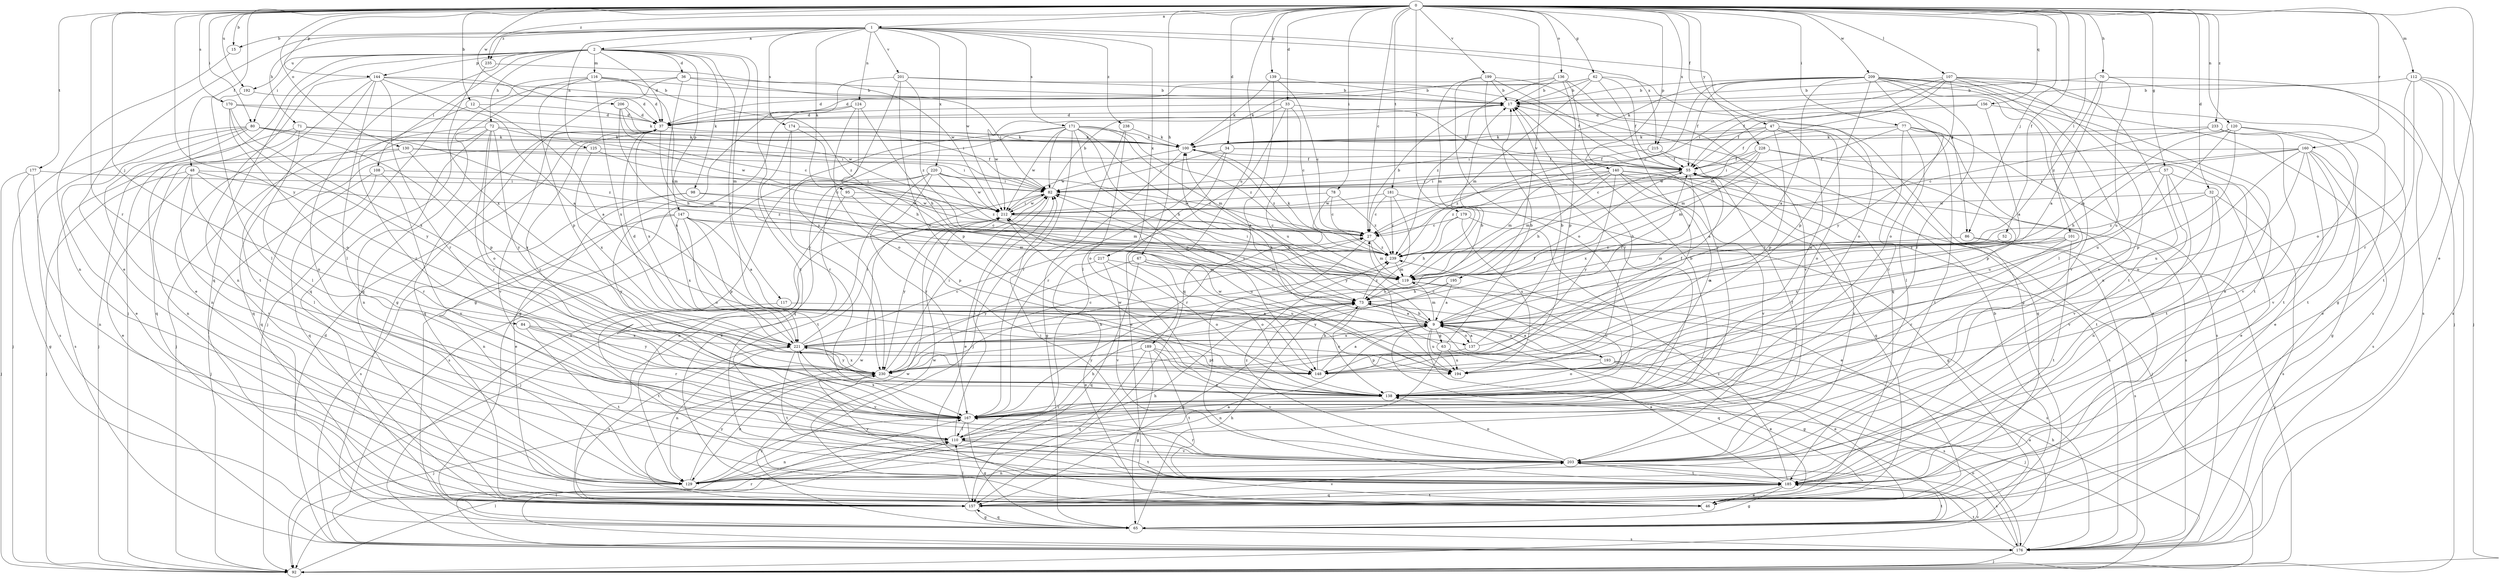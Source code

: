 strict digraph  {
0;
1;
2;
9;
12;
15;
17;
27;
32;
33;
34;
36;
37;
46;
47;
48;
52;
55;
57;
62;
63;
65;
67;
70;
71;
72;
73;
77;
78;
80;
82;
84;
86;
92;
95;
98;
100;
101;
107;
108;
110;
112;
116;
117;
119;
120;
124;
125;
129;
130;
136;
137;
138;
139;
140;
144;
147;
148;
156;
157;
160;
167;
170;
171;
174;
176;
177;
179;
181;
185;
189;
192;
193;
194;
195;
199;
201;
203;
206;
209;
212;
215;
217;
220;
221;
228;
230;
233;
235;
238;
239;
0 -> 1  [label=a];
0 -> 12  [label=b];
0 -> 15  [label=b];
0 -> 27  [label=c];
0 -> 32  [label=d];
0 -> 33  [label=d];
0 -> 34  [label=d];
0 -> 46  [label=e];
0 -> 47  [label=f];
0 -> 48  [label=f];
0 -> 52  [label=f];
0 -> 57  [label=g];
0 -> 62  [label=g];
0 -> 67  [label=h];
0 -> 70  [label=h];
0 -> 77  [label=i];
0 -> 78  [label=i];
0 -> 80  [label=i];
0 -> 84  [label=j];
0 -> 86  [label=j];
0 -> 101  [label=l];
0 -> 107  [label=l];
0 -> 112  [label=m];
0 -> 120  [label=n];
0 -> 130  [label=o];
0 -> 136  [label=o];
0 -> 139  [label=p];
0 -> 140  [label=p];
0 -> 144  [label=p];
0 -> 156  [label=q];
0 -> 160  [label=r];
0 -> 167  [label=r];
0 -> 170  [label=s];
0 -> 177  [label=t];
0 -> 179  [label=t];
0 -> 181  [label=t];
0 -> 189  [label=u];
0 -> 192  [label=u];
0 -> 195  [label=v];
0 -> 199  [label=v];
0 -> 206  [label=w];
0 -> 209  [label=w];
0 -> 215  [label=x];
0 -> 228  [label=y];
0 -> 230  [label=y];
0 -> 233  [label=z];
0 -> 235  [label=z];
1 -> 2  [label=a];
1 -> 15  [label=b];
1 -> 46  [label=e];
1 -> 71  [label=h];
1 -> 86  [label=j];
1 -> 95  [label=k];
1 -> 124  [label=n];
1 -> 125  [label=n];
1 -> 171  [label=s];
1 -> 174  [label=s];
1 -> 201  [label=v];
1 -> 212  [label=w];
1 -> 215  [label=x];
1 -> 217  [label=x];
1 -> 220  [label=x];
1 -> 235  [label=z];
1 -> 238  [label=z];
2 -> 36  [label=d];
2 -> 37  [label=d];
2 -> 72  [label=h];
2 -> 80  [label=i];
2 -> 92  [label=j];
2 -> 98  [label=k];
2 -> 108  [label=l];
2 -> 116  [label=m];
2 -> 117  [label=m];
2 -> 129  [label=n];
2 -> 137  [label=o];
2 -> 144  [label=p];
2 -> 147  [label=p];
2 -> 157  [label=q];
2 -> 185  [label=t];
2 -> 192  [label=u];
9 -> 55  [label=f];
9 -> 63  [label=g];
9 -> 65  [label=g];
9 -> 73  [label=h];
9 -> 82  [label=i];
9 -> 119  [label=m];
9 -> 137  [label=o];
9 -> 157  [label=q];
9 -> 193  [label=u];
9 -> 194  [label=u];
9 -> 221  [label=x];
12 -> 9  [label=a];
12 -> 37  [label=d];
12 -> 167  [label=r];
15 -> 129  [label=n];
17 -> 37  [label=d];
27 -> 17  [label=b];
27 -> 119  [label=m];
27 -> 185  [label=t];
27 -> 239  [label=z];
32 -> 129  [label=n];
32 -> 176  [label=s];
32 -> 203  [label=v];
32 -> 212  [label=w];
32 -> 239  [label=z];
33 -> 27  [label=c];
33 -> 37  [label=d];
33 -> 55  [label=f];
33 -> 110  [label=l];
33 -> 194  [label=u];
33 -> 212  [label=w];
34 -> 46  [label=e];
34 -> 55  [label=f];
34 -> 82  [label=i];
34 -> 167  [label=r];
36 -> 17  [label=b];
36 -> 65  [label=g];
36 -> 82  [label=i];
36 -> 157  [label=q];
36 -> 194  [label=u];
37 -> 100  [label=k];
37 -> 119  [label=m];
37 -> 157  [label=q];
37 -> 167  [label=r];
37 -> 203  [label=v];
37 -> 221  [label=x];
46 -> 212  [label=w];
47 -> 55  [label=f];
47 -> 82  [label=i];
47 -> 100  [label=k];
47 -> 138  [label=o];
47 -> 148  [label=p];
47 -> 157  [label=q];
47 -> 194  [label=u];
48 -> 46  [label=e];
48 -> 82  [label=i];
48 -> 92  [label=j];
48 -> 110  [label=l];
48 -> 167  [label=r];
48 -> 203  [label=v];
48 -> 239  [label=z];
52 -> 119  [label=m];
52 -> 239  [label=z];
55 -> 82  [label=i];
55 -> 119  [label=m];
55 -> 176  [label=s];
55 -> 203  [label=v];
55 -> 221  [label=x];
57 -> 46  [label=e];
57 -> 82  [label=i];
57 -> 185  [label=t];
57 -> 194  [label=u];
57 -> 203  [label=v];
62 -> 17  [label=b];
62 -> 37  [label=d];
62 -> 55  [label=f];
62 -> 100  [label=k];
62 -> 119  [label=m];
62 -> 138  [label=o];
62 -> 230  [label=y];
63 -> 17  [label=b];
63 -> 46  [label=e];
63 -> 100  [label=k];
63 -> 129  [label=n];
63 -> 194  [label=u];
65 -> 17  [label=b];
65 -> 73  [label=h];
65 -> 157  [label=q];
65 -> 176  [label=s];
65 -> 185  [label=t];
65 -> 212  [label=w];
67 -> 119  [label=m];
67 -> 138  [label=o];
67 -> 157  [label=q];
67 -> 194  [label=u];
67 -> 230  [label=y];
70 -> 9  [label=a];
70 -> 17  [label=b];
70 -> 92  [label=j];
70 -> 194  [label=u];
70 -> 239  [label=z];
71 -> 92  [label=j];
71 -> 100  [label=k];
71 -> 110  [label=l];
71 -> 157  [label=q];
71 -> 239  [label=z];
72 -> 82  [label=i];
72 -> 92  [label=j];
72 -> 100  [label=k];
72 -> 129  [label=n];
72 -> 138  [label=o];
72 -> 157  [label=q];
72 -> 167  [label=r];
72 -> 230  [label=y];
73 -> 9  [label=a];
73 -> 138  [label=o];
73 -> 157  [label=q];
73 -> 239  [label=z];
77 -> 46  [label=e];
77 -> 100  [label=k];
77 -> 110  [label=l];
77 -> 119  [label=m];
77 -> 167  [label=r];
77 -> 176  [label=s];
77 -> 185  [label=t];
78 -> 27  [label=c];
78 -> 167  [label=r];
78 -> 212  [label=w];
78 -> 239  [label=z];
80 -> 46  [label=e];
80 -> 92  [label=j];
80 -> 100  [label=k];
80 -> 129  [label=n];
80 -> 148  [label=p];
80 -> 176  [label=s];
80 -> 212  [label=w];
82 -> 17  [label=b];
82 -> 46  [label=e];
82 -> 92  [label=j];
82 -> 212  [label=w];
84 -> 167  [label=r];
84 -> 185  [label=t];
84 -> 221  [label=x];
84 -> 230  [label=y];
86 -> 92  [label=j];
86 -> 176  [label=s];
86 -> 239  [label=z];
92 -> 73  [label=h];
92 -> 110  [label=l];
92 -> 203  [label=v];
95 -> 129  [label=n];
95 -> 148  [label=p];
95 -> 212  [label=w];
98 -> 46  [label=e];
98 -> 119  [label=m];
98 -> 176  [label=s];
98 -> 212  [label=w];
100 -> 55  [label=f];
100 -> 65  [label=g];
100 -> 212  [label=w];
100 -> 239  [label=z];
101 -> 9  [label=a];
101 -> 167  [label=r];
101 -> 185  [label=t];
101 -> 221  [label=x];
101 -> 239  [label=z];
107 -> 17  [label=b];
107 -> 55  [label=f];
107 -> 82  [label=i];
107 -> 119  [label=m];
107 -> 129  [label=n];
107 -> 176  [label=s];
107 -> 185  [label=t];
107 -> 203  [label=v];
107 -> 230  [label=y];
108 -> 82  [label=i];
108 -> 92  [label=j];
108 -> 157  [label=q];
108 -> 203  [label=v];
110 -> 55  [label=f];
110 -> 73  [label=h];
110 -> 82  [label=i];
110 -> 129  [label=n];
110 -> 185  [label=t];
110 -> 203  [label=v];
112 -> 17  [label=b];
112 -> 92  [label=j];
112 -> 138  [label=o];
112 -> 167  [label=r];
112 -> 176  [label=s];
112 -> 185  [label=t];
116 -> 17  [label=b];
116 -> 92  [label=j];
116 -> 119  [label=m];
116 -> 148  [label=p];
116 -> 157  [label=q];
116 -> 221  [label=x];
116 -> 239  [label=z];
117 -> 9  [label=a];
117 -> 185  [label=t];
119 -> 73  [label=h];
119 -> 82  [label=i];
119 -> 138  [label=o];
119 -> 176  [label=s];
120 -> 46  [label=e];
120 -> 100  [label=k];
120 -> 119  [label=m];
120 -> 148  [label=p];
120 -> 185  [label=t];
120 -> 194  [label=u];
124 -> 37  [label=d];
124 -> 65  [label=g];
124 -> 73  [label=h];
124 -> 138  [label=o];
124 -> 148  [label=p];
125 -> 27  [label=c];
125 -> 55  [label=f];
125 -> 157  [label=q];
125 -> 221  [label=x];
129 -> 9  [label=a];
129 -> 73  [label=h];
129 -> 167  [label=r];
129 -> 230  [label=y];
130 -> 55  [label=f];
130 -> 82  [label=i];
130 -> 129  [label=n];
130 -> 176  [label=s];
130 -> 221  [label=x];
136 -> 17  [label=b];
136 -> 37  [label=d];
136 -> 65  [label=g];
136 -> 148  [label=p];
136 -> 167  [label=r];
136 -> 239  [label=z];
137 -> 9  [label=a];
137 -> 17  [label=b];
137 -> 55  [label=f];
137 -> 148  [label=p];
138 -> 167  [label=r];
138 -> 212  [label=w];
139 -> 17  [label=b];
139 -> 27  [label=c];
139 -> 100  [label=k];
139 -> 157  [label=q];
140 -> 73  [label=h];
140 -> 82  [label=i];
140 -> 92  [label=j];
140 -> 119  [label=m];
140 -> 138  [label=o];
140 -> 157  [label=q];
140 -> 176  [label=s];
140 -> 203  [label=v];
140 -> 230  [label=y];
140 -> 239  [label=z];
144 -> 9  [label=a];
144 -> 17  [label=b];
144 -> 37  [label=d];
144 -> 46  [label=e];
144 -> 110  [label=l];
144 -> 129  [label=n];
144 -> 167  [label=r];
144 -> 185  [label=t];
147 -> 9  [label=a];
147 -> 27  [label=c];
147 -> 119  [label=m];
147 -> 129  [label=n];
147 -> 138  [label=o];
147 -> 148  [label=p];
147 -> 221  [label=x];
147 -> 230  [label=y];
148 -> 9  [label=a];
148 -> 73  [label=h];
156 -> 9  [label=a];
156 -> 37  [label=d];
156 -> 55  [label=f];
156 -> 185  [label=t];
157 -> 65  [label=g];
157 -> 110  [label=l];
157 -> 185  [label=t];
157 -> 203  [label=v];
157 -> 212  [label=w];
157 -> 221  [label=x];
160 -> 46  [label=e];
160 -> 55  [label=f];
160 -> 65  [label=g];
160 -> 73  [label=h];
160 -> 138  [label=o];
160 -> 176  [label=s];
160 -> 194  [label=u];
160 -> 203  [label=v];
160 -> 212  [label=w];
167 -> 17  [label=b];
167 -> 65  [label=g];
167 -> 110  [label=l];
167 -> 221  [label=x];
170 -> 37  [label=d];
170 -> 100  [label=k];
170 -> 138  [label=o];
170 -> 221  [label=x];
170 -> 230  [label=y];
171 -> 9  [label=a];
171 -> 73  [label=h];
171 -> 82  [label=i];
171 -> 92  [label=j];
171 -> 100  [label=k];
171 -> 119  [label=m];
171 -> 148  [label=p];
171 -> 157  [label=q];
171 -> 176  [label=s];
171 -> 212  [label=w];
171 -> 239  [label=z];
174 -> 73  [label=h];
174 -> 100  [label=k];
174 -> 167  [label=r];
174 -> 230  [label=y];
176 -> 9  [label=a];
176 -> 37  [label=d];
176 -> 92  [label=j];
176 -> 110  [label=l];
176 -> 138  [label=o];
176 -> 167  [label=r];
176 -> 185  [label=t];
177 -> 65  [label=g];
177 -> 82  [label=i];
177 -> 92  [label=j];
177 -> 129  [label=n];
179 -> 27  [label=c];
179 -> 46  [label=e];
179 -> 73  [label=h];
179 -> 194  [label=u];
181 -> 27  [label=c];
181 -> 65  [label=g];
181 -> 212  [label=w];
181 -> 230  [label=y];
181 -> 239  [label=z];
185 -> 9  [label=a];
185 -> 46  [label=e];
185 -> 65  [label=g];
185 -> 82  [label=i];
185 -> 157  [label=q];
185 -> 230  [label=y];
185 -> 239  [label=z];
189 -> 65  [label=g];
189 -> 148  [label=p];
189 -> 157  [label=q];
189 -> 185  [label=t];
189 -> 203  [label=v];
189 -> 230  [label=y];
192 -> 37  [label=d];
192 -> 110  [label=l];
193 -> 9  [label=a];
193 -> 27  [label=c];
193 -> 46  [label=e];
193 -> 92  [label=j];
193 -> 100  [label=k];
193 -> 138  [label=o];
193 -> 176  [label=s];
194 -> 17  [label=b];
194 -> 212  [label=w];
195 -> 9  [label=a];
195 -> 73  [label=h];
195 -> 230  [label=y];
199 -> 17  [label=b];
199 -> 119  [label=m];
199 -> 138  [label=o];
199 -> 157  [label=q];
199 -> 167  [label=r];
199 -> 203  [label=v];
201 -> 17  [label=b];
201 -> 55  [label=f];
201 -> 65  [label=g];
201 -> 194  [label=u];
201 -> 230  [label=y];
201 -> 239  [label=z];
203 -> 129  [label=n];
203 -> 138  [label=o];
203 -> 167  [label=r];
203 -> 176  [label=s];
203 -> 185  [label=t];
203 -> 239  [label=z];
206 -> 27  [label=c];
206 -> 37  [label=d];
206 -> 73  [label=h];
206 -> 82  [label=i];
206 -> 212  [label=w];
209 -> 9  [label=a];
209 -> 17  [label=b];
209 -> 27  [label=c];
209 -> 46  [label=e];
209 -> 55  [label=f];
209 -> 65  [label=g];
209 -> 100  [label=k];
209 -> 110  [label=l];
209 -> 138  [label=o];
209 -> 148  [label=p];
209 -> 167  [label=r];
209 -> 176  [label=s];
209 -> 203  [label=v];
212 -> 27  [label=c];
212 -> 82  [label=i];
212 -> 194  [label=u];
212 -> 230  [label=y];
215 -> 9  [label=a];
215 -> 55  [label=f];
215 -> 239  [label=z];
217 -> 46  [label=e];
217 -> 119  [label=m];
217 -> 138  [label=o];
217 -> 203  [label=v];
220 -> 27  [label=c];
220 -> 46  [label=e];
220 -> 82  [label=i];
220 -> 167  [label=r];
220 -> 176  [label=s];
220 -> 185  [label=t];
220 -> 212  [label=w];
220 -> 239  [label=z];
221 -> 17  [label=b];
221 -> 27  [label=c];
221 -> 37  [label=d];
221 -> 55  [label=f];
221 -> 73  [label=h];
221 -> 82  [label=i];
221 -> 129  [label=n];
221 -> 185  [label=t];
221 -> 203  [label=v];
221 -> 230  [label=y];
228 -> 27  [label=c];
228 -> 55  [label=f];
228 -> 82  [label=i];
228 -> 119  [label=m];
228 -> 148  [label=p];
228 -> 185  [label=t];
230 -> 27  [label=c];
230 -> 82  [label=i];
230 -> 92  [label=j];
230 -> 129  [label=n];
230 -> 138  [label=o];
230 -> 221  [label=x];
233 -> 27  [label=c];
233 -> 100  [label=k];
233 -> 185  [label=t];
233 -> 203  [label=v];
235 -> 212  [label=w];
235 -> 221  [label=x];
238 -> 100  [label=k];
238 -> 138  [label=o];
238 -> 167  [label=r];
239 -> 100  [label=k];
239 -> 119  [label=m];
}
